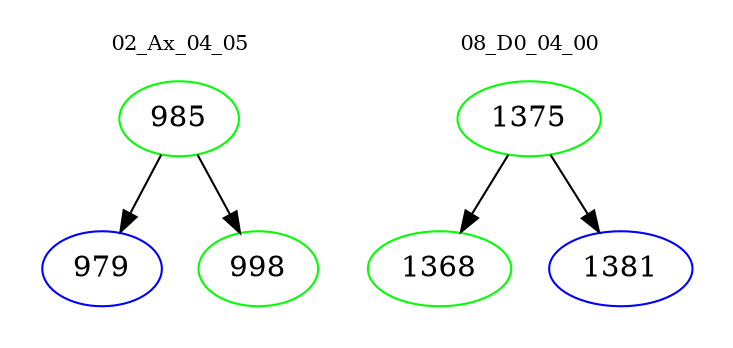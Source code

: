 digraph{
subgraph cluster_0 {
color = white
label = "02_Ax_04_05";
fontsize=10;
T0_985 [label="985", color="green"]
T0_985 -> T0_979 [color="black"]
T0_979 [label="979", color="blue"]
T0_985 -> T0_998 [color="black"]
T0_998 [label="998", color="green"]
}
subgraph cluster_1 {
color = white
label = "08_D0_04_00";
fontsize=10;
T1_1375 [label="1375", color="green"]
T1_1375 -> T1_1368 [color="black"]
T1_1368 [label="1368", color="green"]
T1_1375 -> T1_1381 [color="black"]
T1_1381 [label="1381", color="blue"]
}
}
